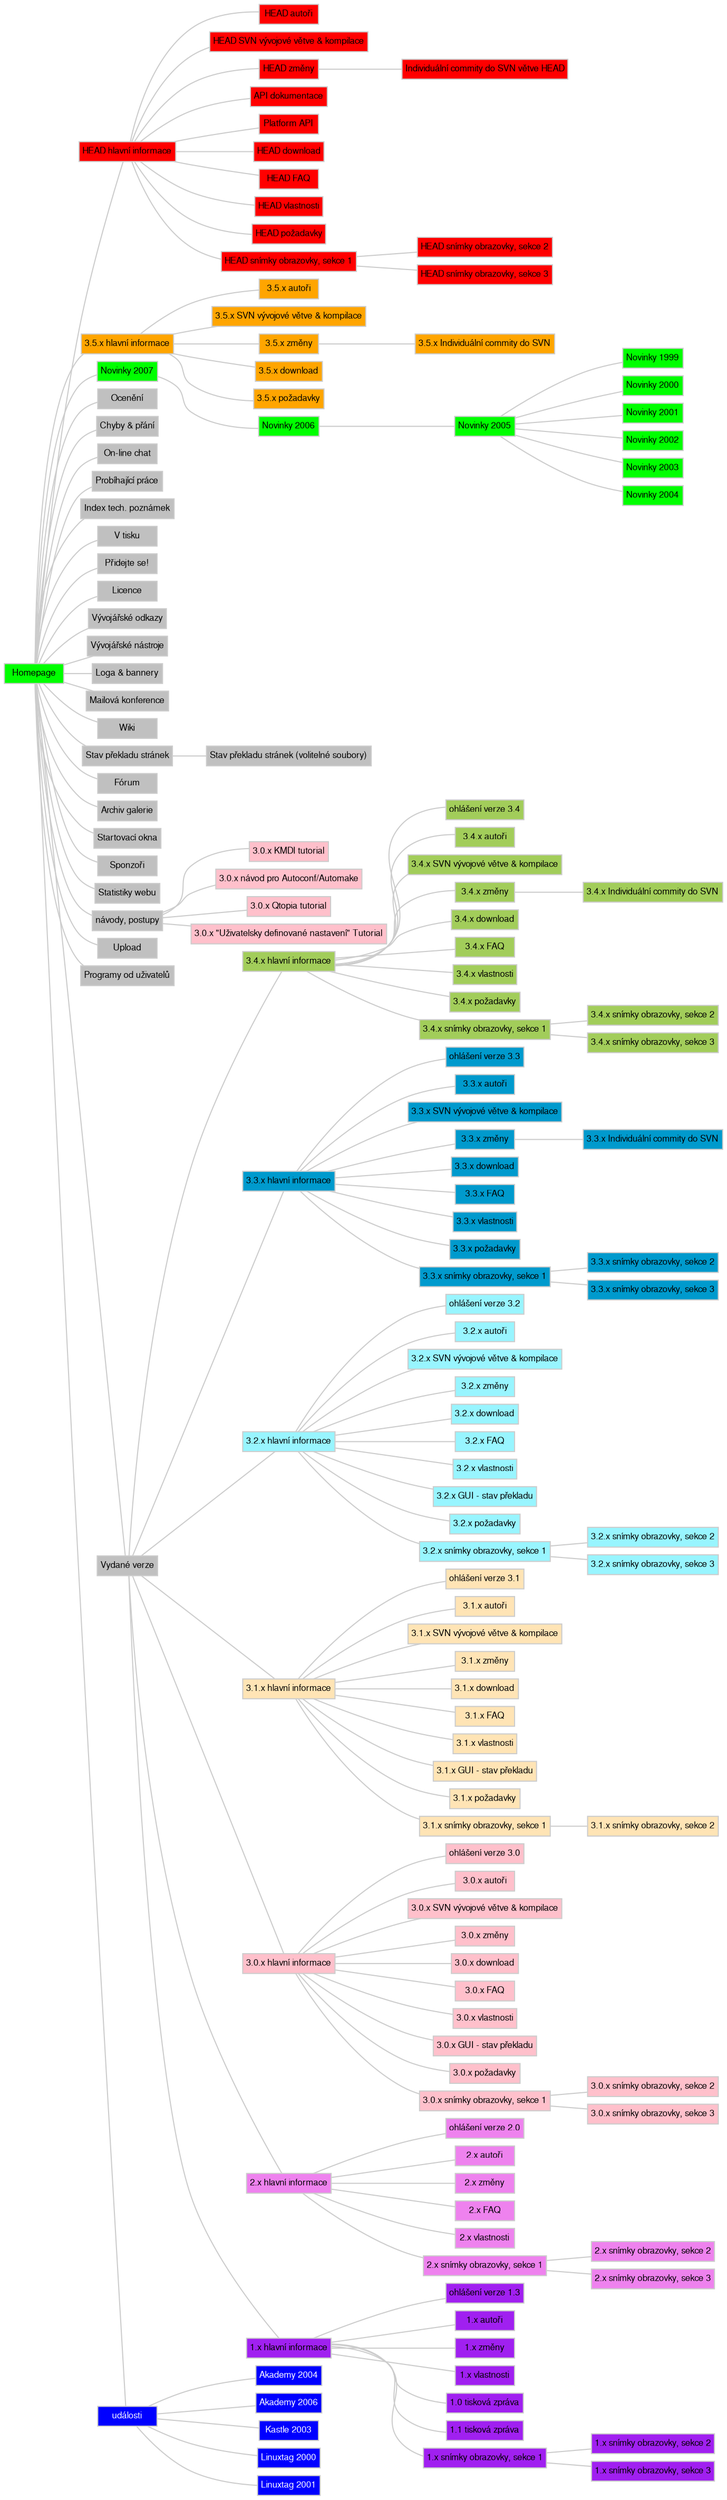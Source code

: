digraph G {
  fontpath="/usr/X11R6/lib/X11/fonts/truetype";
  charset="utf-8";
  rankdir="LR";
  ranksep="0.2";
  nodesep="0.1";
  overlap="false";
  node [shape="box",color="#cccccc",fontname="FreeSans", fontsize="8",fontcolor="#000000" margin="0.04" height="0.25"];
  edge [color="#cccccc",arrowhead="none"];
  21 [label="HEAD autoři", URL="../index.html?filename=HEAD/authors.html", fillcolor="red", fontcolor="", style="filled"];
  27 -> 21;
  22 [label="HEAD SVN vývojové větve &amp; kompilace", URL="../index.html?filename=HEAD/branches_compiling.html", fillcolor="red", fontcolor="", style="filled"];
  27 -> 22;
  159 [label="Individuální commity do SVN větve HEAD", URL="../index.html?filename=HEAD/ChangeLog.html", fillcolor="red", fontcolor="", style="filled"];
  29 -> 159;
  29 [label="HEAD změny", URL="../index.html?filename=HEAD/changes.html", fillcolor="red", fontcolor="", style="filled"];
  27 -> 29;
  136 [label="API dokumentace", URL="../HEAD/doc/api/", fillcolor="red", fontcolor="", style="filled"];
  27 -> 136;
  139 [label="Platform API", URL="../HEAD/doc/platform/", fillcolor="red", fontcolor="", style="filled"];
  27 -> 139;
  24 [label="HEAD download", URL="../index.html?filename=HEAD/download.html", fillcolor="red", fontcolor="", style="filled"];
  27 -> 24;
  31 [label="HEAD FAQ", URL="../index.html?filename=HEAD/faq.html", fillcolor="red", fontcolor="", style="filled"];
  27 -> 31;
  30 [label="HEAD vlastnosti", URL="../index.html?filename=HEAD/features.html", fillcolor="red", fontcolor="", style="filled"];
  27 -> 30;
  27 [label="HEAD hlavní informace", URL="../index.html?filename=HEAD/kdevelop.html", fillcolor="red", fontcolor="", style="filled"];
  1 -> 27;
  23 [label="HEAD požadavky", URL="../index.html?filename=HEAD/requirements.html", fillcolor="red", fontcolor="", style="filled"];
  27 -> 23;
  32 [label="HEAD snímky obrazovky, sekce 1", URL="../index.html?filename=HEAD/screenshots1.html", fillcolor="red", fontcolor="", style="filled"];
  27 -> 32;
  33 [label="HEAD snímky obrazovky, sekce 2", URL="../index.html?filename=HEAD/screenshots2.html", fillcolor="red", fontcolor="", style="filled"];
  32 -> 33;
  34 [label="HEAD snímky obrazovky, sekce 3", URL="../index.html?filename=HEAD/screenshots3.html", fillcolor="red", fontcolor="", style="filled"];
  32 -> 34;
  211 [label="3.5.x autoři", URL="../index.html?filename=3.5/authors.html", fillcolor="orange", fontcolor="", style="filled"];
  209 -> 211;
  212 [label="3.5.x SVN vývojové větve &amp; kompilace", URL="../index.html?filename=3.5/branches_compiling.html", fillcolor="orange", fontcolor="", style="filled"];
  209 -> 212;
  213 [label="3.5.x Individuální commity do SVN", URL="../index.html?filename=3.5/ChangeLog.html", fillcolor="orange", fontcolor="", style="filled"];
  214 -> 213;
  214 [label="3.5.x změny", URL="../index.html?filename=3.5/changes.html", fillcolor="orange", fontcolor="", style="filled"];
  209 -> 214;
  217 [label="3.5.x download", URL="../index.html?filename=3.5/download.html", fillcolor="orange", fontcolor="", style="filled"];
  209 -> 217;
  209 [label="3.5.x hlavní informace", URL="../index.html?filename=3.5/kdevelop.html", fillcolor="orange", fontcolor="", style="filled"];
  1 -> 209;
  220 [label="3.5.x požadavky", URL="../index.html?filename=3.5/requirements.html", fillcolor="orange", fontcolor="", style="filled"];
  209 -> 220;
  1 [label="Homepage", URL="../index.html?filename=main.html", fillcolor="green", fontcolor="", style="filled"];
  38 [label="Novinky 1999", URL="../index.html?filename=main1999.html", fillcolor="green", fontcolor="", style="filled"];
  177 -> 38;
  39 [label="Novinky 2000", URL="../index.html?filename=main2000.html", fillcolor="green", fontcolor="", style="filled"];
  177 -> 39;
  40 [label="Novinky 2001", URL="../index.html?filename=main2001.html", fillcolor="green", fontcolor="", style="filled"];
  177 -> 40;
  41 [label="Novinky 2002", URL="../index.html?filename=main2002.html", fillcolor="green", fontcolor="", style="filled"];
  177 -> 41;
  42 [label="Novinky 2003", URL="../index.html?filename=main2003.html", fillcolor="green", fontcolor="", style="filled"];
  177 -> 42;
  118 [label="Novinky 2004", URL="../index.html?filename=main2004.html", fillcolor="green", fontcolor="", style="filled"];
  177 -> 118;
  177 [label="Novinky 2005", URL="../index.html?filename=main2005.html", fillcolor="green", fontcolor="", style="filled"];
  180 -> 177;
  180 [label="Novinky 2006", URL="../index.html?filename=main2006.html", fillcolor="green", fontcolor="", style="filled"];
  225 -> 180;
  225 [label="Novinky 2007", URL="../index.html?filename=main2007.html", fillcolor="green", fontcolor="", style="filled"];
  1 -> 225;
  15 [label="Ocenění", URL="../index.html?filename=awards.html", fillcolor="gray", fontcolor="", style="filled"];
  1 -> 15;
  5 [label="Chyby &amp; přání", URL="../index.html?filename=bugs.html", fillcolor="gray", fontcolor="", style="filled"];
  1 -> 5;
  135 [label="On-line chat", URL="../chat/", fillcolor="gray", fontcolor="", style="filled"];
  1 -> 135;
  105 [label="Probíhající práce", URL="../index.html?filename=current_work.html", fillcolor="gray", fontcolor="", style="filled"];
  1 -> 105;
  117 [label="Index tech. poznámek", URL="../index.html?filename=doc/technotes/index.html", fillcolor="gray", fontcolor="", style="filled"];
  1 -> 117;
  36 [label="V tisku", URL="../index.html?filename=in_the_press.html", fillcolor="gray", fontcolor="", style="filled"];
  1 -> 36;
  16 [label="Přidejte se!", URL="../index.html?filename=join-the-team.html", fillcolor="gray", fontcolor="", style="filled"];
  1 -> 16;
  37 [label="Licence", URL="../index.html?filename=license.html", fillcolor="gray", fontcolor="", style="filled"];
  1 -> 37;
  7 [label="Vývojářské odkazy", URL="../index.html?filename=links_development.html", fillcolor="gray", fontcolor="", style="filled"];
  1 -> 7;
  11 [label="Vývojářské nástroje", URL="../index.html?filename=links_tools.html", fillcolor="gray", fontcolor="", style="filled"];
  1 -> 11;
  13 [label="Loga &amp; bannery", URL="../index.html?filename=logos_banners.html", fillcolor="gray", fontcolor="", style="filled"];
  1 -> 13;
  17 [label="Mailová konference", URL="../index.html?filename=mailinglist.html", fillcolor="gray", fontcolor="", style="filled"];
  1 -> 17;
  134 [label="Wiki", URL="../mediawiki/", fillcolor="gray", fontcolor="", style="filled"];
  1 -> 134;
  112 [label="Stav překladu stránek (volitelné soubory)", URL="../index.html?filename=optional_files_translation_status.html", fillcolor="gray", fontcolor="", style="filled"];
  111 -> 112;
  137 [label="Fórum", URL="../phorum5/", fillcolor="gray", fontcolor="", style="filled"];
  1 -> 137;
  43 [label="Archiv galerie", URL="../index.html?filename=pic_corner.html", fillcolor="gray", fontcolor="", style="filled"];
  1 -> 43;
  44 [label="Startovací okna", URL="../index.html?filename=splashscreens.html", fillcolor="gray", fontcolor="", style="filled"];
  1 -> 44;
  8 [label="Sponzoři", URL="../index.html?filename=sponsors.html", fillcolor="gray", fontcolor="", style="filled"];
  1 -> 8;
  45 [label="Statistiky webu", URL="../index.html?filename=stats.html", fillcolor="gray", fontcolor="", style="filled"];
  1 -> 45;
  103 [label="návody, postupy", URL="../index.html?filename=tutorials.html", fillcolor="gray", fontcolor="", style="filled"];
  1 -> 103;
  18 [label="Upload", URL="../index.html?filename=upload.html", fillcolor="gray", fontcolor="", style="filled"];
  1 -> 18;
  9 [label="Programy od uživatelů", URL="../index.html?filename=users.html", fillcolor="gray", fontcolor="", style="filled"];
  1 -> 9;
  12 [label="Vydané verze", URL="../index.html?filename=versions.html", fillcolor="gray", fontcolor="", style="filled"];
  1 -> 12;
  111 [label="Stav překladu stránek", URL="../index.html?filename=website_translation_status.html", fillcolor="gray", fontcolor="", style="filled"];
  1 -> 111;
  162 [label="ohlášení verze 3.4", URL="../index.html?filename=3.4/announce-kdevelop-3.4.html", fillcolor="darkolivegreen3", fontcolor="", style="filled"];
  161 -> 162;
  163 [label="3.4.x autoři", URL="../index.html?filename=3.4/authors.html", fillcolor="darkolivegreen3", fontcolor="", style="filled"];
  161 -> 163;
  164 [label="3.4.x SVN vývojové větve &amp; kompilace", URL="../index.html?filename=3.4/branches_compiling.html", fillcolor="darkolivegreen3", fontcolor="", style="filled"];
  161 -> 164;
  165 [label="3.4.x Individuální commity do SVN", URL="../index.html?filename=3.4/ChangeLog.html", fillcolor="darkolivegreen3", fontcolor="", style="filled"];
  166 -> 165;
  166 [label="3.4.x změny", URL="../index.html?filename=3.4/changes.html", fillcolor="darkolivegreen3", fontcolor="", style="filled"];
  161 -> 166;
  168 [label="3.4.x download", URL="../index.html?filename=3.4/download.html", fillcolor="darkolivegreen3", fontcolor="", style="filled"];
  161 -> 168;
  169 [label="3.4.x FAQ", URL="../index.html?filename=3.4/faq.html", fillcolor="darkolivegreen3", fontcolor="", style="filled"];
  161 -> 169;
  170 [label="3.4.x vlastnosti", URL="../index.html?filename=3.4/features.html", fillcolor="darkolivegreen3", fontcolor="", style="filled"];
  161 -> 170;
  161 [label="3.4.x hlavní informace", URL="../index.html?filename=3.4/kdevelop.html", fillcolor="darkolivegreen3", fontcolor="", style="filled"];
  12 -> 161;
  172 [label="3.4.x požadavky", URL="../index.html?filename=3.4/requirements.html", fillcolor="darkolivegreen3", fontcolor="", style="filled"];
  161 -> 172;
  173 [label="3.4.x snímky obrazovky, sekce 1", URL="../index.html?filename=3.4/screenshots1.html", fillcolor="darkolivegreen3", fontcolor="", style="filled"];
  161 -> 173;
  174 [label="3.4.x snímky obrazovky, sekce 2", URL="../index.html?filename=3.4/screenshots2.html", fillcolor="darkolivegreen3", fontcolor="", style="filled"];
  173 -> 174;
  175 [label="3.4.x snímky obrazovky, sekce 3", URL="../index.html?filename=3.4/screenshots3.html", fillcolor="darkolivegreen3", fontcolor="", style="filled"];
  173 -> 175;
  144 [label="ohlášení verze 3.3", URL="../index.html?filename=3.3/announce-kdevelop-3.3.html", fillcolor="deepskyblue3", fontcolor="", style="filled"];
  143 -> 144;
  145 [label="3.3.x autoři", URL="../index.html?filename=3.3/authors.html", fillcolor="deepskyblue3", fontcolor="", style="filled"];
  143 -> 145;
  146 [label="3.3.x SVN vývojové větve &amp; kompilace", URL="../index.html?filename=3.3/branches_compiling.html", fillcolor="deepskyblue3", fontcolor="", style="filled"];
  143 -> 146;
  158 [label="3.3.x Individuální commity do SVN", URL="../index.html?filename=3.3/ChangeLog.html", fillcolor="deepskyblue3", fontcolor="", style="filled"];
  147 -> 158;
  147 [label="3.3.x změny", URL="../index.html?filename=3.3/changes.html", fillcolor="deepskyblue3", fontcolor="", style="filled"];
  143 -> 147;
  149 [label="3.3.x download", URL="../index.html?filename=3.3/download.html", fillcolor="deepskyblue3", fontcolor="", style="filled"];
  143 -> 149;
  150 [label="3.3.x FAQ", URL="../index.html?filename=3.3/faq.html", fillcolor="deepskyblue3", fontcolor="", style="filled"];
  143 -> 150;
  151 [label="3.3.x vlastnosti", URL="../index.html?filename=3.3/features.html", fillcolor="deepskyblue3", fontcolor="", style="filled"];
  143 -> 151;
  143 [label="3.3.x hlavní informace", URL="../index.html?filename=3.3/kdevelop.html", fillcolor="deepskyblue3", fontcolor="", style="filled"];
  12 -> 143;
  153 [label="3.3.x požadavky", URL="../index.html?filename=3.3/requirements.html", fillcolor="deepskyblue3", fontcolor="", style="filled"];
  143 -> 153;
  154 [label="3.3.x snímky obrazovky, sekce 1", URL="../index.html?filename=3.3/screenshots1.html", fillcolor="deepskyblue3", fontcolor="", style="filled"];
  143 -> 154;
  155 [label="3.3.x snímky obrazovky, sekce 2", URL="../index.html?filename=3.3/screenshots2.html", fillcolor="deepskyblue3", fontcolor="", style="filled"];
  154 -> 155;
  156 [label="3.3.x snímky obrazovky, sekce 3", URL="../index.html?filename=3.3/screenshots3.html", fillcolor="deepskyblue3", fontcolor="", style="filled"];
  154 -> 156;
  120 [label="ohlášení verze 3.2", URL="../index.html?filename=3.2/announce-kdevelop-3.2.html", fillcolor="cadetblue1", fontcolor="", style="filled"];
  119 -> 120;
  121 [label="3.2.x autoři", URL="../index.html?filename=3.2/authors.html", fillcolor="cadetblue1", fontcolor="", style="filled"];
  119 -> 121;
  122 [label="3.2.x SVN vývojové větve &amp; kompilace", URL="../index.html?filename=3.2/branches_compiling.html", fillcolor="cadetblue1", fontcolor="", style="filled"];
  119 -> 122;
  123 [label="3.2.x změny", URL="../index.html?filename=3.2/changes.html", fillcolor="cadetblue1", fontcolor="", style="filled"];
  119 -> 123;
  125 [label="3.2.x download", URL="../index.html?filename=3.2/download.html", fillcolor="cadetblue1", fontcolor="", style="filled"];
  119 -> 125;
  126 [label="3.2.x FAQ", URL="../index.html?filename=3.2/faq.html", fillcolor="cadetblue1", fontcolor="", style="filled"];
  119 -> 126;
  127 [label="3.2.x vlastnosti", URL="../index.html?filename=3.2/features.html", fillcolor="cadetblue1", fontcolor="", style="filled"];
  119 -> 127;
  119 [label="3.2.x hlavní informace", URL="../index.html?filename=3.2/kdevelop.html", fillcolor="cadetblue1", fontcolor="", style="filled"];
  12 -> 119;
  128 [label="3.2.x GUI - stav překladu", URL="../index.html?filename=3.2/kdevelop_po_status.html", fillcolor="cadetblue1", fontcolor="", style="filled"];
  119 -> 128;
  133 [label="3.2.x požadavky", URL="../index.html?filename=3.2/requirements.html", fillcolor="cadetblue1", fontcolor="", style="filled"];
  119 -> 133;
  129 [label="3.2.x snímky obrazovky, sekce 1", URL="../index.html?filename=3.2/screenshots1.html", fillcolor="cadetblue1", fontcolor="", style="filled"];
  119 -> 129;
  130 [label="3.2.x snímky obrazovky, sekce 2", URL="../index.html?filename=3.2/screenshots2.html", fillcolor="cadetblue1", fontcolor="", style="filled"];
  129 -> 130;
  131 [label="3.2.x snímky obrazovky, sekce 3", URL="../index.html?filename=3.2/screenshots3.html", fillcolor="cadetblue1", fontcolor="", style="filled"];
  129 -> 131;
  88 [label="ohlášení verze 3.1", URL="../index.html?filename=3.1/announce-kdevelop-3.1.html", fillcolor="moccasin", fontcolor="", style="filled"];
  4 -> 88;
  77 [label="3.1.x autoři", URL="../index.html?filename=3.1/authors.html", fillcolor="moccasin", fontcolor="", style="filled"];
  4 -> 77;
  78 [label="3.1.x SVN vývojové větve &amp; kompilace", URL="../index.html?filename=3.1/branches_compiling.html", fillcolor="moccasin", fontcolor="", style="filled"];
  4 -> 78;
  89 [label="3.1.x změny", URL="../index.html?filename=3.1/changes.html", fillcolor="moccasin", fontcolor="", style="filled"];
  4 -> 89;
  80 [label="3.1.x download", URL="../index.html?filename=3.1/download.html", fillcolor="moccasin", fontcolor="", style="filled"];
  4 -> 80;
  90 [label="3.1.x FAQ", URL="../index.html?filename=3.1/faq.html", fillcolor="moccasin", fontcolor="", style="filled"];
  4 -> 90;
  91 [label="3.1.x vlastnosti", URL="../index.html?filename=3.1/features.html", fillcolor="moccasin", fontcolor="", style="filled"];
  4 -> 91;
  4 [label="3.1.x hlavní informace", URL="../index.html?filename=3.1/kdevelop.html", fillcolor="moccasin", fontcolor="", style="filled"];
  12 -> 4;
  81 [label="3.1.x GUI - stav překladu", URL="../index.html?filename=3.1/kdevelop_po_status.html", fillcolor="moccasin", fontcolor="", style="filled"];
  4 -> 81;
  82 [label="3.1.x požadavky", URL="../index.html?filename=3.1/requirements.html", fillcolor="moccasin", fontcolor="", style="filled"];
  4 -> 82;
  92 [label="3.1.x snímky obrazovky, sekce 1", URL="../index.html?filename=3.1/screenshots1.html", fillcolor="moccasin", fontcolor="", style="filled"];
  4 -> 92;
  93 [label="3.1.x snímky obrazovky, sekce 2", URL="../index.html?filename=3.1/screenshots2.html", fillcolor="moccasin", fontcolor="", style="filled"];
  92 -> 93;
  62 [label="ohlášení verze 3.0", URL="../index.html?filename=3.0/announce-kdevelop-3.0.html", fillcolor="pink", fontcolor="", style="filled"];
  3 -> 62;
  69 [label="3.0.x autoři", URL="../index.html?filename=3.0/authors.html", fillcolor="pink", fontcolor="", style="filled"];
  3 -> 69;
  73 [label="3.0.x SVN vývojové větve &amp; kompilace", URL="../index.html?filename=3.0/branches_compiling.html", fillcolor="pink", fontcolor="", style="filled"];
  3 -> 73;
  63 [label="3.0.x změny", URL="../index.html?filename=3.0/changes.html", fillcolor="pink", fontcolor="", style="filled"];
  3 -> 63;
  140 [label="3.0.x KMDI tutorial", URL="../3.0/doc/kmditutorial/index.html", fillcolor="pink", fontcolor="", style="filled"];
  103 -> 140;
  76 [label="3.0.x návod pro Autoconf/Automake", URL="../index.html?filename=3.0/doc/tutorial_autoconf.html", fillcolor="pink", fontcolor="", style="filled"];
  103 -> 76;
  141 [label="3.0.x Qtopia tutorial", URL="../3.0/doc/tutorial_qtopia/index.html", fillcolor="pink", fontcolor="", style="filled"];
  103 -> 141;
  142 [label="3.0.x \"Uživatelsky definované nastavení\" Tutorial", URL="../3.0/doc/tutorial_settings/index.html", fillcolor="pink", fontcolor="", style="filled"];
  103 -> 142;
  74 [label="3.0.x download", URL="../index.html?filename=3.0/download.html", fillcolor="pink", fontcolor="", style="filled"];
  3 -> 74;
  64 [label="3.0.x FAQ", URL="../index.html?filename=3.0/faq.html", fillcolor="pink", fontcolor="", style="filled"];
  3 -> 64;
  71 [label="3.0.x vlastnosti", URL="../index.html?filename=3.0/features.html", fillcolor="pink", fontcolor="", style="filled"];
  3 -> 71;
  3 [label="3.0.x hlavní informace", URL="../index.html?filename=3.0/kdevelop.html", fillcolor="pink", fontcolor="", style="filled"];
  12 -> 3;
  160 [label="3.0.x GUI - stav překladu", URL="../index.html?filename=3.0/kdevelop_po_status.html", fillcolor="pink", fontcolor="", style="filled"];
  3 -> 160;
  72 [label="3.0.x požadavky", URL="../index.html?filename=3.0/requirements.html", fillcolor="pink", fontcolor="", style="filled"];
  3 -> 72;
  66 [label="3.0.x snímky obrazovky, sekce 1", URL="../index.html?filename=3.0/screenshots1.html", fillcolor="pink", fontcolor="", style="filled"];
  3 -> 66;
  67 [label="3.0.x snímky obrazovky, sekce 2", URL="../index.html?filename=3.0/screenshots2.html", fillcolor="pink", fontcolor="", style="filled"];
  66 -> 67;
  68 [label="3.0.x snímky obrazovky, sekce 3", URL="../index.html?filename=3.0/screenshots3.html", fillcolor="pink", fontcolor="", style="filled"];
  66 -> 68;
  54 [label="ohlášení verze 2.0", URL="../index.html?filename=2.1/announce-kdevelop-2.0.html", fillcolor="violet", fontcolor="", style="filled"];
  20 -> 54;
  55 [label="2.x autoři", URL="../index.html?filename=2.1/authors.html", fillcolor="violet", fontcolor="", style="filled"];
  20 -> 55;
  56 [label="2.x změny", URL="../index.html?filename=2.1/changes.html", fillcolor="violet", fontcolor="", style="filled"];
  20 -> 56;
  57 [label="2.x FAQ", URL="../index.html?filename=2.1/faq.html", fillcolor="violet", fontcolor="", style="filled"];
  20 -> 57;
  58 [label="2.x vlastnosti", URL="../index.html?filename=2.1/features.html", fillcolor="violet", fontcolor="", style="filled"];
  20 -> 58;
  20 [label="2.x hlavní informace", URL="../index.html?filename=2.1/kdevelop.html", fillcolor="violet", fontcolor="", style="filled"];
  12 -> 20;
  59 [label="2.x snímky obrazovky, sekce 1", URL="../index.html?filename=2.1/screenshots1.html", fillcolor="violet", fontcolor="", style="filled"];
  20 -> 59;
  60 [label="2.x snímky obrazovky, sekce 2", URL="../index.html?filename=2.1/screenshots2.html", fillcolor="violet", fontcolor="", style="filled"];
  59 -> 60;
  61 [label="2.x snímky obrazovky, sekce 3", URL="../index.html?filename=2.1/screenshots3.html", fillcolor="violet", fontcolor="", style="filled"];
  59 -> 61;
  46 [label="ohlášení verze 1.3", URL="../index.html?filename=1.3/announce-kdevelop-1.3.html", fillcolor="purple", fontcolor="", style="filled"];
  19 -> 46;
  47 [label="1.x autoři", URL="../index.html?filename=1.3/authors.html", fillcolor="purple", fontcolor="", style="filled"];
  19 -> 47;
  48 [label="1.x změny", URL="../index.html?filename=1.3/changes.html", fillcolor="purple", fontcolor="", style="filled"];
  19 -> 48;
  49 [label="1.x vlastnosti", URL="../index.html?filename=1.3/features.html", fillcolor="purple", fontcolor="", style="filled"];
  19 -> 49;
  19 [label="1.x hlavní informace", URL="../index.html?filename=1.3/kdevelop.html", fillcolor="purple", fontcolor="", style="filled"];
  12 -> 19;
  2 [label="1.0 tisková zpráva", URL="../index.html?filename=1.3/pressrelease1.0.html", fillcolor="purple", fontcolor="", style="filled"];
  19 -> 2;
  50 [label="1.1 tisková zpráva", URL="../index.html?filename=1.3/pressrelease1.1.html", fillcolor="purple", fontcolor="", style="filled"];
  19 -> 50;
  51 [label="1.x snímky obrazovky, sekce 1", URL="../index.html?filename=1.3/screenshots1.html", fillcolor="purple", fontcolor="", style="filled"];
  19 -> 51;
  52 [label="1.x snímky obrazovky, sekce 2", URL="../index.html?filename=1.3/screenshots2.html", fillcolor="purple", fontcolor="", style="filled"];
  51 -> 52;
  53 [label="1.x snímky obrazovky, sekce 3", URL="../index.html?filename=1.3/screenshots3.html", fillcolor="purple", fontcolor="", style="filled"];
  51 -> 53;
  84 [label="události", URL="../index.html?filename=events.html", fillcolor="blue", fontcolor="white", style="filled"];
  1 -> 84;
  114 [label="Akademy 2004", URL="../index.html?filename=events/akademy2004.html", fillcolor="blue", fontcolor="white", style="filled"];
  84 -> 114;
  178 [label="Akademy 2006", URL="../index.html?filename=events/akademy2006.html", fillcolor="blue", fontcolor="white", style="filled"];
  84 -> 178;
  87 [label="Kastle 2003", URL="../index.html?filename=events/kastle2003.html", fillcolor="blue", fontcolor="white", style="filled"];
  84 -> 87;
  85 [label="Linuxtag 2000", URL="../index.html?filename=events/linuxtag2000.html", fillcolor="blue", fontcolor="white", style="filled"];
  84 -> 85;
  86 [label="Linuxtag 2001", URL="../index.html?filename=events/linuxtag2001.html", fillcolor="blue", fontcolor="white", style="filled"];
  84 -> 86;
}